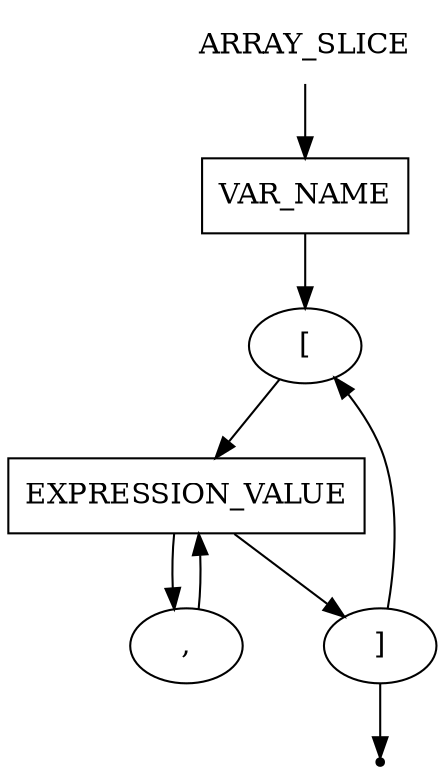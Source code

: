 digraph ARRAY_SLICE {
    start [label=ARRAY_SLICE shape=plaintext]
    var_name [label=VAR_NAME shape=box]
    br_open [label="[" shape=oval]
    expression_value [label=EXPRESSION_VALUE shape=box]
    comma [label="," shape=oval]
    br_close [label="]" shape=oval]
    end [label="" shape=point]

    start -> var_name
    var_name -> br_open
    br_open -> expression_value
    expression_value -> comma
    expression_value -> br_close
    comma -> expression_value
    br_close -> br_open
    br_close -> end
}